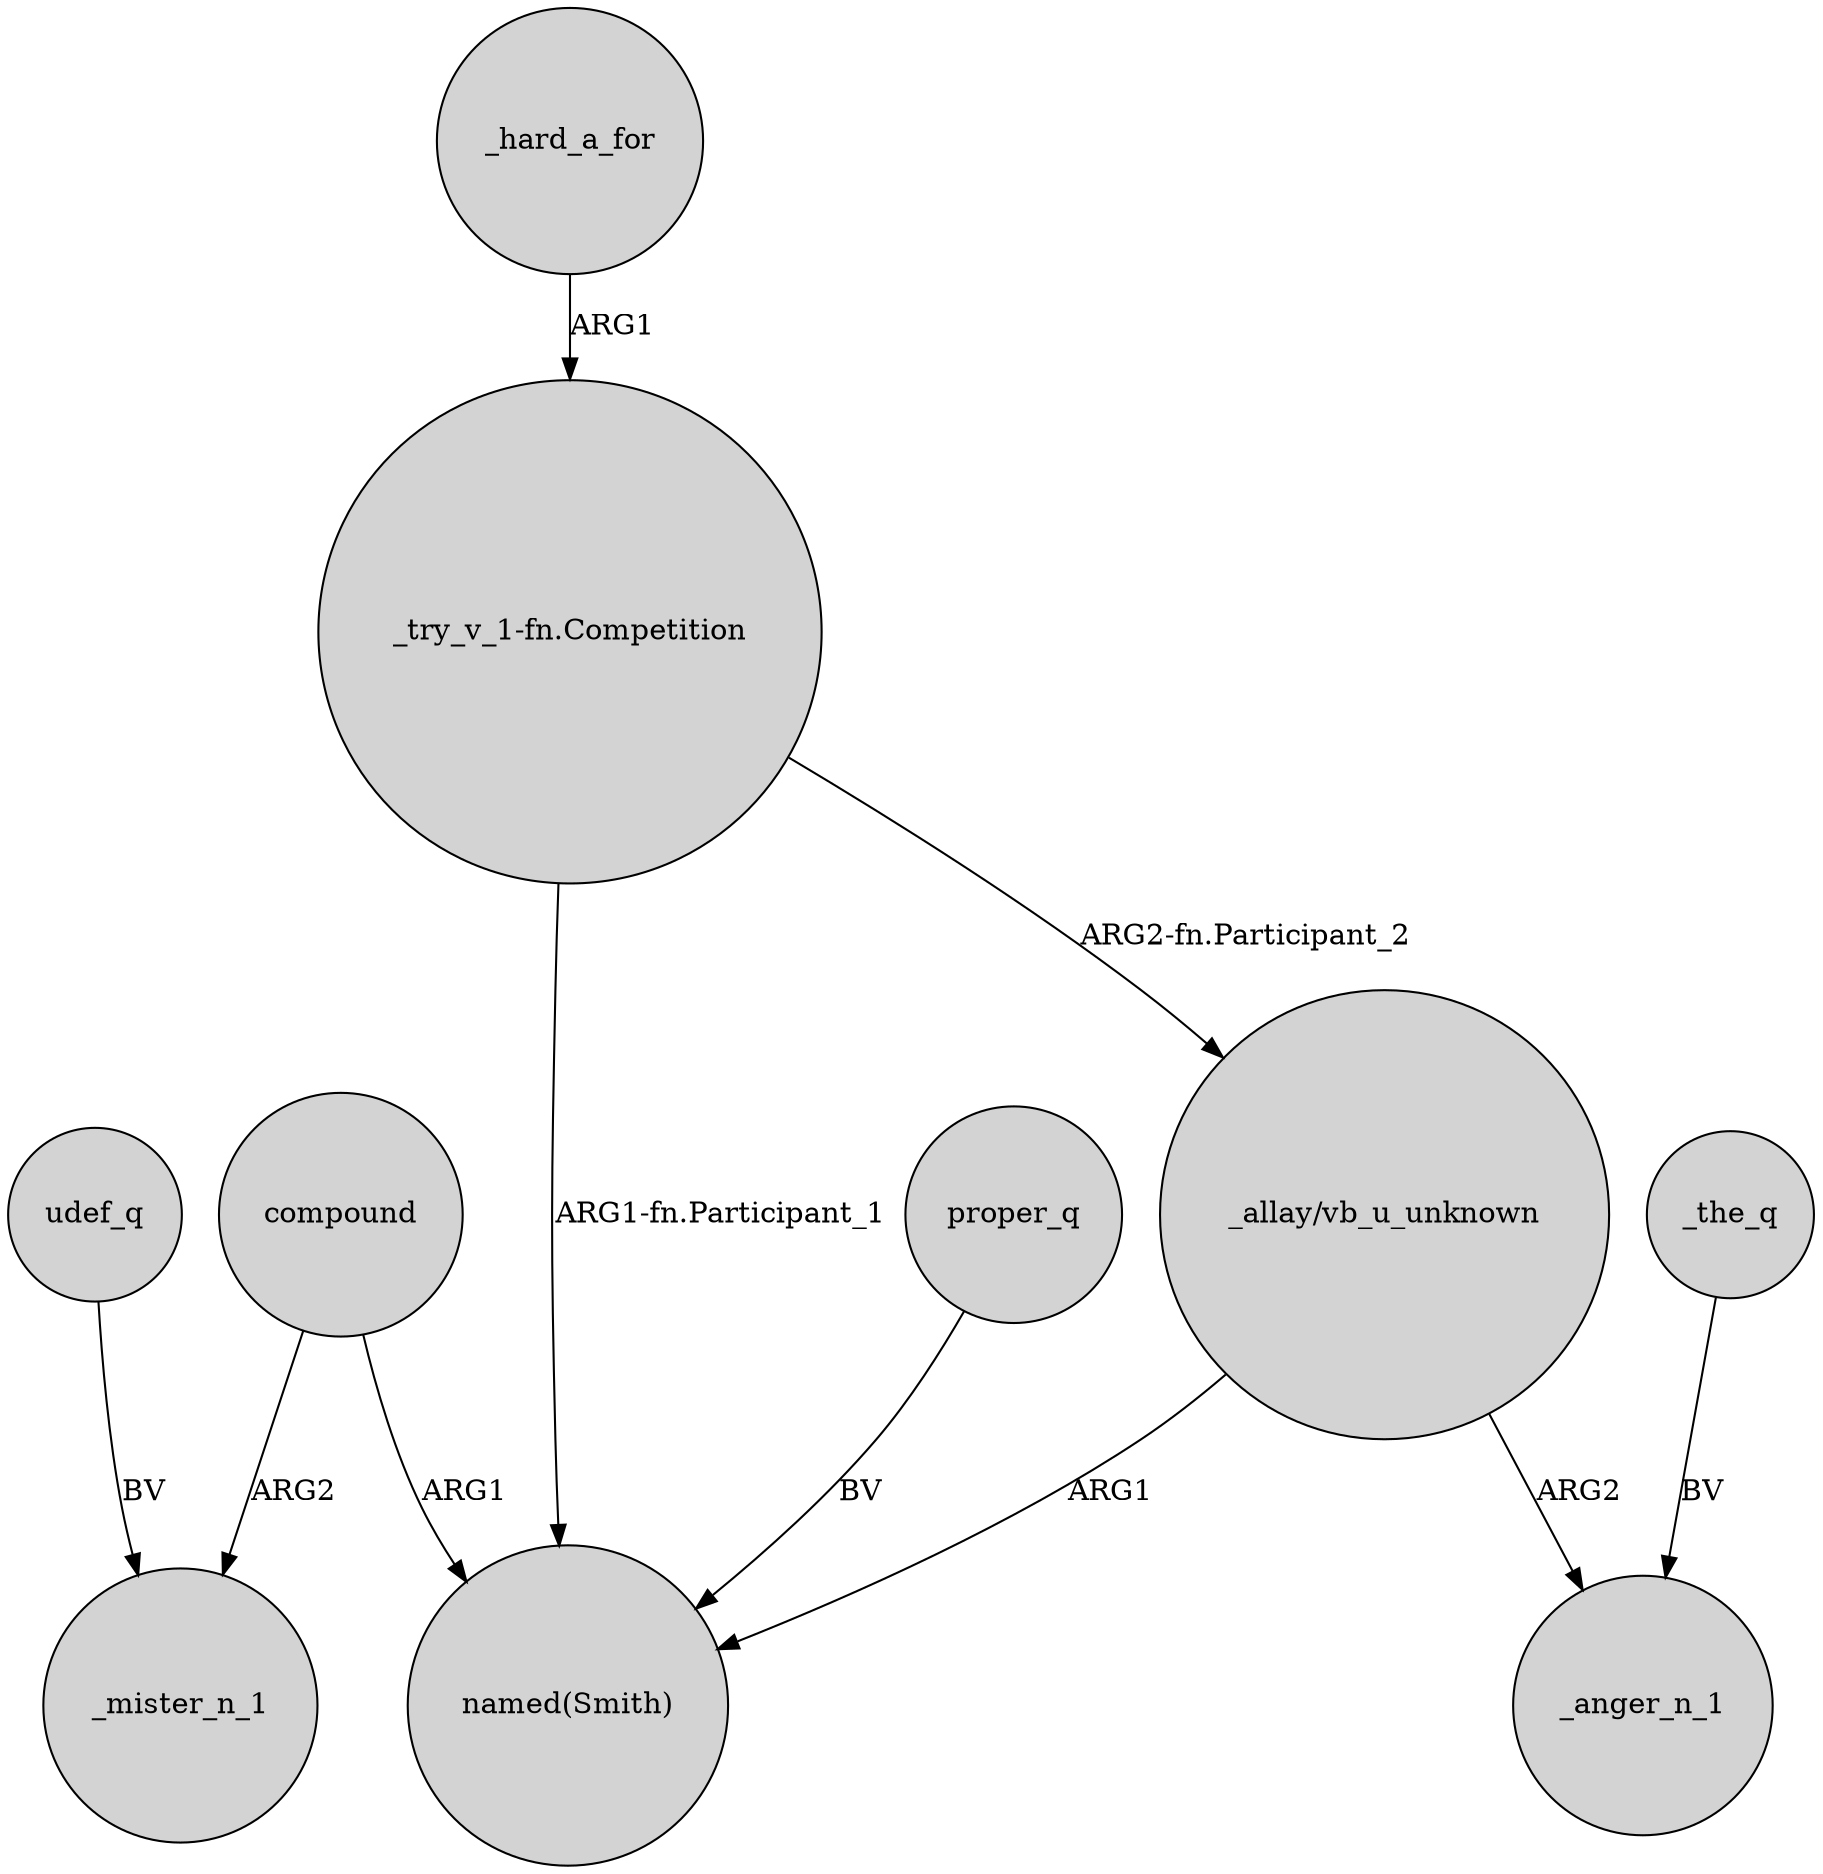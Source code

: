 digraph {
	node [shape=circle style=filled]
	"_try_v_1-fn.Competition" -> "named(Smith)" [label="ARG1-fn.Participant_1"]
	compound -> _mister_n_1 [label=ARG2]
	_hard_a_for -> "_try_v_1-fn.Competition" [label=ARG1]
	udef_q -> _mister_n_1 [label=BV]
	"_try_v_1-fn.Competition" -> "_allay/vb_u_unknown" [label="ARG2-fn.Participant_2"]
	proper_q -> "named(Smith)" [label=BV]
	"_allay/vb_u_unknown" -> _anger_n_1 [label=ARG2]
	compound -> "named(Smith)" [label=ARG1]
	_the_q -> _anger_n_1 [label=BV]
	"_allay/vb_u_unknown" -> "named(Smith)" [label=ARG1]
}
